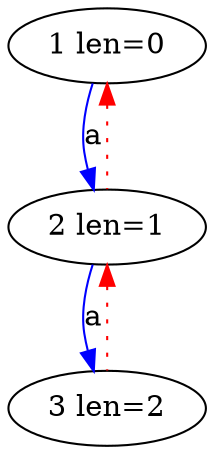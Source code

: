 digraph sam {
    1->2[label="a",color=blue];
2->3[label="a",color=blue];
1->2[color=red,style=dotted,dir=back];
2->3[color=red,style=dotted,dir=back];
1[label="1 len=0"];
2[label="2 len=1"];
3[label="3 len=2"];
}